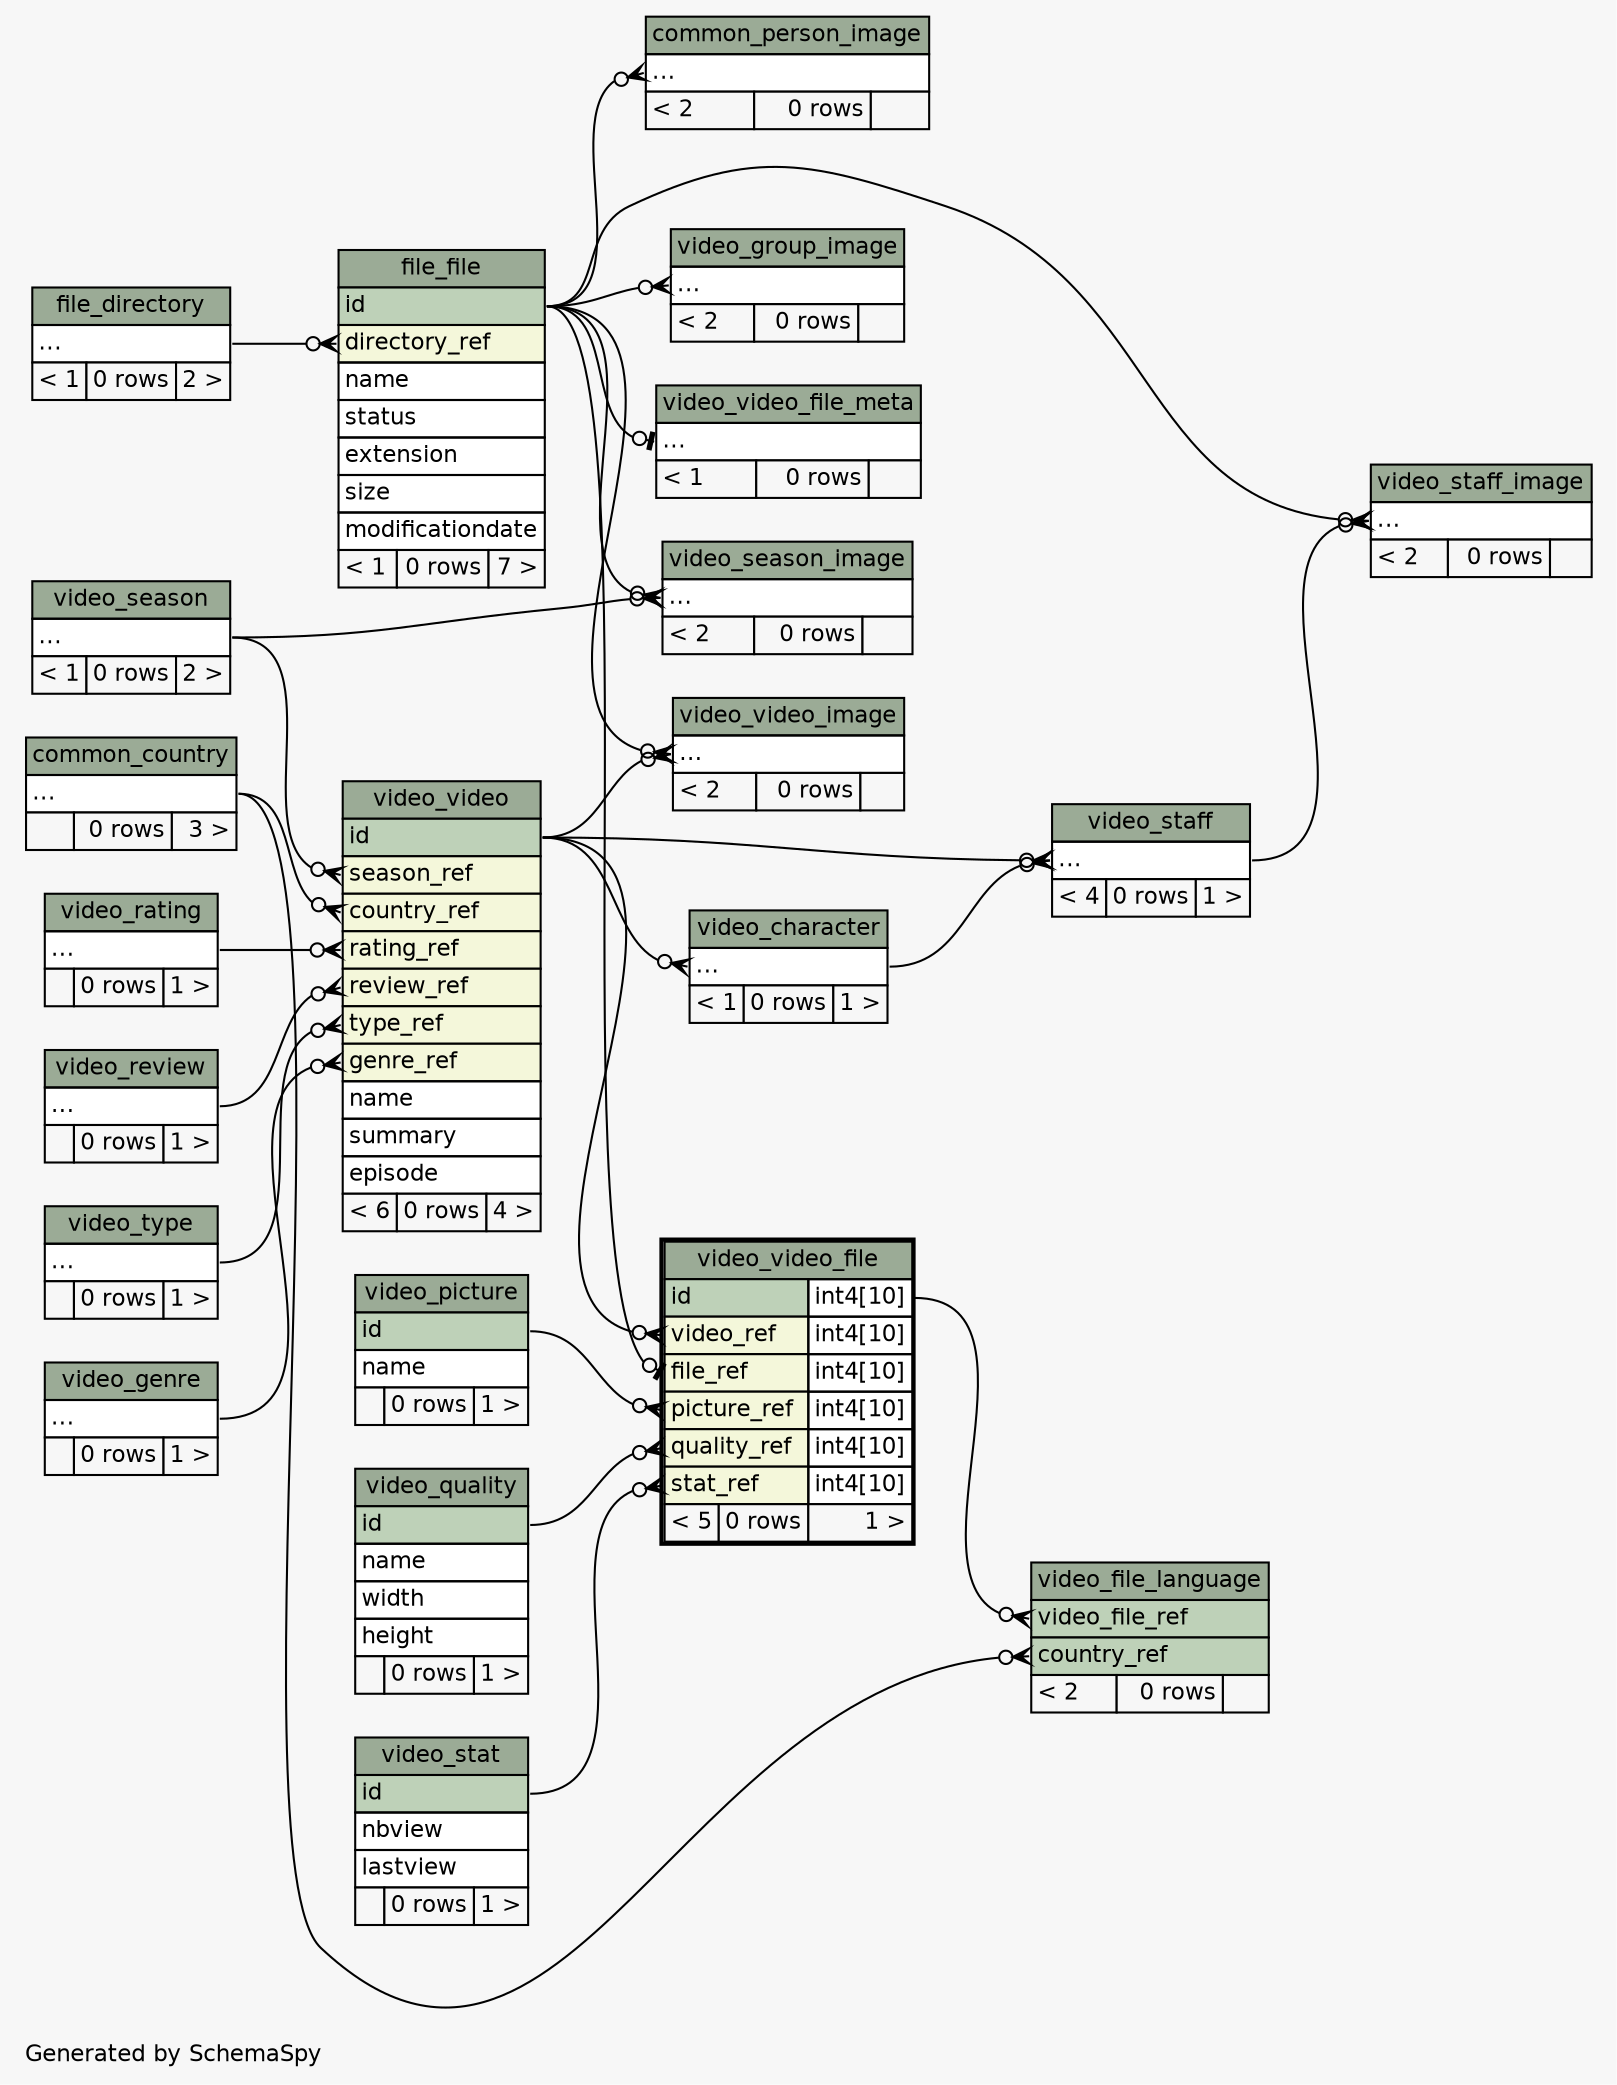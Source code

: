 // dot 2.26.3 on Linux 3.2.0-23-generic
// SchemaSpy rev 590
digraph "twoDegreesRelationshipsDiagram" {
  graph [
    rankdir="RL"
    bgcolor="#f7f7f7"
    label="\nGenerated by SchemaSpy"
    labeljust="l"
    nodesep="0.18"
    ranksep="0.46"
    fontname="Helvetica"
    fontsize="11"
  ];
  node [
    fontname="Helvetica"
    fontsize="11"
    shape="plaintext"
  ];
  edge [
    arrowsize="0.8"
  ];
  "common_person_image":"elipses":w -> "file_file":"id":e [arrowhead=none dir=back arrowtail=crowodot];
  "file_file":"directory_ref":w -> "file_directory":"elipses":e [arrowhead=none dir=back arrowtail=crowodot];
  "video_character":"elipses":w -> "video_video":"id":e [arrowhead=none dir=back arrowtail=crowodot];
  "video_file_language":"country_ref":w -> "common_country":"elipses":e [arrowhead=none dir=back arrowtail=crowodot];
  "video_file_language":"video_file_ref":w -> "video_video_file":"id.type":e [arrowhead=none dir=back arrowtail=crowodot];
  "video_group_image":"elipses":w -> "file_file":"id":e [arrowhead=none dir=back arrowtail=crowodot];
  "video_season_image":"elipses":w -> "file_file":"id":e [arrowhead=none dir=back arrowtail=crowodot];
  "video_season_image":"elipses":w -> "video_season":"elipses":e [arrowhead=none dir=back arrowtail=crowodot];
  "video_staff":"elipses":w -> "video_character":"elipses":e [arrowhead=none dir=back arrowtail=crowodot];
  "video_staff":"elipses":w -> "video_video":"id":e [arrowhead=none dir=back arrowtail=crowodot];
  "video_staff_image":"elipses":w -> "file_file":"id":e [arrowhead=none dir=back arrowtail=crowodot];
  "video_staff_image":"elipses":w -> "video_staff":"elipses":e [arrowhead=none dir=back arrowtail=crowodot];
  "video_video":"country_ref":w -> "common_country":"elipses":e [arrowhead=none dir=back arrowtail=crowodot];
  "video_video":"genre_ref":w -> "video_genre":"elipses":e [arrowhead=none dir=back arrowtail=crowodot];
  "video_video":"rating_ref":w -> "video_rating":"elipses":e [arrowhead=none dir=back arrowtail=crowodot];
  "video_video":"review_ref":w -> "video_review":"elipses":e [arrowhead=none dir=back arrowtail=crowodot];
  "video_video":"season_ref":w -> "video_season":"elipses":e [arrowhead=none dir=back arrowtail=crowodot];
  "video_video":"type_ref":w -> "video_type":"elipses":e [arrowhead=none dir=back arrowtail=crowodot];
  "video_video_file":"file_ref":w -> "file_file":"id":e [arrowhead=none dir=back arrowtail=teeodot];
  "video_video_file":"picture_ref":w -> "video_picture":"id":e [arrowhead=none dir=back arrowtail=crowodot];
  "video_video_file":"quality_ref":w -> "video_quality":"id":e [arrowhead=none dir=back arrowtail=crowodot];
  "video_video_file":"stat_ref":w -> "video_stat":"id":e [arrowhead=none dir=back arrowtail=crowodot];
  "video_video_file":"video_ref":w -> "video_video":"id":e [arrowhead=none dir=back arrowtail=crowodot];
  "video_video_file_meta":"elipses":w -> "file_file":"id":e [arrowhead=none dir=back arrowtail=teeodot];
  "video_video_image":"elipses":w -> "file_file":"id":e [arrowhead=none dir=back arrowtail=crowodot];
  "video_video_image":"elipses":w -> "video_video":"id":e [arrowhead=none dir=back arrowtail=crowodot];
  "common_country" [
    label=<
    <TABLE BORDER="0" CELLBORDER="1" CELLSPACING="0" BGCOLOR="#ffffff">
      <TR><TD COLSPAN="3" BGCOLOR="#9bab96" ALIGN="CENTER">common_country</TD></TR>
      <TR><TD PORT="elipses" COLSPAN="3" ALIGN="LEFT">...</TD></TR>
      <TR><TD ALIGN="LEFT" BGCOLOR="#f7f7f7">  </TD><TD ALIGN="RIGHT" BGCOLOR="#f7f7f7">0 rows</TD><TD ALIGN="RIGHT" BGCOLOR="#f7f7f7">3 &gt;</TD></TR>
    </TABLE>>
    URL="common_country.html"
    tooltip="common_country"
  ];
  "common_person_image" [
    label=<
    <TABLE BORDER="0" CELLBORDER="1" CELLSPACING="0" BGCOLOR="#ffffff">
      <TR><TD COLSPAN="3" BGCOLOR="#9bab96" ALIGN="CENTER">common_person_image</TD></TR>
      <TR><TD PORT="elipses" COLSPAN="3" ALIGN="LEFT">...</TD></TR>
      <TR><TD ALIGN="LEFT" BGCOLOR="#f7f7f7">&lt; 2</TD><TD ALIGN="RIGHT" BGCOLOR="#f7f7f7">0 rows</TD><TD ALIGN="RIGHT" BGCOLOR="#f7f7f7">  </TD></TR>
    </TABLE>>
    URL="common_person_image.html"
    tooltip="common_person_image"
  ];
  "file_directory" [
    label=<
    <TABLE BORDER="0" CELLBORDER="1" CELLSPACING="0" BGCOLOR="#ffffff">
      <TR><TD COLSPAN="3" BGCOLOR="#9bab96" ALIGN="CENTER">file_directory</TD></TR>
      <TR><TD PORT="elipses" COLSPAN="3" ALIGN="LEFT">...</TD></TR>
      <TR><TD ALIGN="LEFT" BGCOLOR="#f7f7f7">&lt; 1</TD><TD ALIGN="RIGHT" BGCOLOR="#f7f7f7">0 rows</TD><TD ALIGN="RIGHT" BGCOLOR="#f7f7f7">2 &gt;</TD></TR>
    </TABLE>>
    URL="file_directory.html"
    tooltip="file_directory"
  ];
  "file_file" [
    label=<
    <TABLE BORDER="0" CELLBORDER="1" CELLSPACING="0" BGCOLOR="#ffffff">
      <TR><TD COLSPAN="3" BGCOLOR="#9bab96" ALIGN="CENTER">file_file</TD></TR>
      <TR><TD PORT="id" COLSPAN="3" BGCOLOR="#bed1b8" ALIGN="LEFT">id</TD></TR>
      <TR><TD PORT="directory_ref" COLSPAN="3" BGCOLOR="#f4f7da" ALIGN="LEFT">directory_ref</TD></TR>
      <TR><TD PORT="name" COLSPAN="3" ALIGN="LEFT">name</TD></TR>
      <TR><TD PORT="status" COLSPAN="3" ALIGN="LEFT">status</TD></TR>
      <TR><TD PORT="extension" COLSPAN="3" ALIGN="LEFT">extension</TD></TR>
      <TR><TD PORT="size" COLSPAN="3" ALIGN="LEFT">size</TD></TR>
      <TR><TD PORT="modificationdate" COLSPAN="3" ALIGN="LEFT">modificationdate</TD></TR>
      <TR><TD ALIGN="LEFT" BGCOLOR="#f7f7f7">&lt; 1</TD><TD ALIGN="RIGHT" BGCOLOR="#f7f7f7">0 rows</TD><TD ALIGN="RIGHT" BGCOLOR="#f7f7f7">7 &gt;</TD></TR>
    </TABLE>>
    URL="file_file.html"
    tooltip="file_file"
  ];
  "video_character" [
    label=<
    <TABLE BORDER="0" CELLBORDER="1" CELLSPACING="0" BGCOLOR="#ffffff">
      <TR><TD COLSPAN="3" BGCOLOR="#9bab96" ALIGN="CENTER">video_character</TD></TR>
      <TR><TD PORT="elipses" COLSPAN="3" ALIGN="LEFT">...</TD></TR>
      <TR><TD ALIGN="LEFT" BGCOLOR="#f7f7f7">&lt; 1</TD><TD ALIGN="RIGHT" BGCOLOR="#f7f7f7">0 rows</TD><TD ALIGN="RIGHT" BGCOLOR="#f7f7f7">1 &gt;</TD></TR>
    </TABLE>>
    URL="video_character.html"
    tooltip="video_character"
  ];
  "video_file_language" [
    label=<
    <TABLE BORDER="0" CELLBORDER="1" CELLSPACING="0" BGCOLOR="#ffffff">
      <TR><TD COLSPAN="3" BGCOLOR="#9bab96" ALIGN="CENTER">video_file_language</TD></TR>
      <TR><TD PORT="video_file_ref" COLSPAN="3" BGCOLOR="#bed1b8" ALIGN="LEFT">video_file_ref</TD></TR>
      <TR><TD PORT="country_ref" COLSPAN="3" BGCOLOR="#bed1b8" ALIGN="LEFT">country_ref</TD></TR>
      <TR><TD ALIGN="LEFT" BGCOLOR="#f7f7f7">&lt; 2</TD><TD ALIGN="RIGHT" BGCOLOR="#f7f7f7">0 rows</TD><TD ALIGN="RIGHT" BGCOLOR="#f7f7f7">  </TD></TR>
    </TABLE>>
    URL="video_file_language.html"
    tooltip="video_file_language"
  ];
  "video_genre" [
    label=<
    <TABLE BORDER="0" CELLBORDER="1" CELLSPACING="0" BGCOLOR="#ffffff">
      <TR><TD COLSPAN="3" BGCOLOR="#9bab96" ALIGN="CENTER">video_genre</TD></TR>
      <TR><TD PORT="elipses" COLSPAN="3" ALIGN="LEFT">...</TD></TR>
      <TR><TD ALIGN="LEFT" BGCOLOR="#f7f7f7">  </TD><TD ALIGN="RIGHT" BGCOLOR="#f7f7f7">0 rows</TD><TD ALIGN="RIGHT" BGCOLOR="#f7f7f7">1 &gt;</TD></TR>
    </TABLE>>
    URL="video_genre.html"
    tooltip="video_genre"
  ];
  "video_group_image" [
    label=<
    <TABLE BORDER="0" CELLBORDER="1" CELLSPACING="0" BGCOLOR="#ffffff">
      <TR><TD COLSPAN="3" BGCOLOR="#9bab96" ALIGN="CENTER">video_group_image</TD></TR>
      <TR><TD PORT="elipses" COLSPAN="3" ALIGN="LEFT">...</TD></TR>
      <TR><TD ALIGN="LEFT" BGCOLOR="#f7f7f7">&lt; 2</TD><TD ALIGN="RIGHT" BGCOLOR="#f7f7f7">0 rows</TD><TD ALIGN="RIGHT" BGCOLOR="#f7f7f7">  </TD></TR>
    </TABLE>>
    URL="video_group_image.html"
    tooltip="video_group_image"
  ];
  "video_picture" [
    label=<
    <TABLE BORDER="0" CELLBORDER="1" CELLSPACING="0" BGCOLOR="#ffffff">
      <TR><TD COLSPAN="3" BGCOLOR="#9bab96" ALIGN="CENTER">video_picture</TD></TR>
      <TR><TD PORT="id" COLSPAN="3" BGCOLOR="#bed1b8" ALIGN="LEFT">id</TD></TR>
      <TR><TD PORT="name" COLSPAN="3" ALIGN="LEFT">name</TD></TR>
      <TR><TD ALIGN="LEFT" BGCOLOR="#f7f7f7">  </TD><TD ALIGN="RIGHT" BGCOLOR="#f7f7f7">0 rows</TD><TD ALIGN="RIGHT" BGCOLOR="#f7f7f7">1 &gt;</TD></TR>
    </TABLE>>
    URL="video_picture.html"
    tooltip="video_picture"
  ];
  "video_quality" [
    label=<
    <TABLE BORDER="0" CELLBORDER="1" CELLSPACING="0" BGCOLOR="#ffffff">
      <TR><TD COLSPAN="3" BGCOLOR="#9bab96" ALIGN="CENTER">video_quality</TD></TR>
      <TR><TD PORT="id" COLSPAN="3" BGCOLOR="#bed1b8" ALIGN="LEFT">id</TD></TR>
      <TR><TD PORT="name" COLSPAN="3" ALIGN="LEFT">name</TD></TR>
      <TR><TD PORT="width" COLSPAN="3" ALIGN="LEFT">width</TD></TR>
      <TR><TD PORT="height" COLSPAN="3" ALIGN="LEFT">height</TD></TR>
      <TR><TD ALIGN="LEFT" BGCOLOR="#f7f7f7">  </TD><TD ALIGN="RIGHT" BGCOLOR="#f7f7f7">0 rows</TD><TD ALIGN="RIGHT" BGCOLOR="#f7f7f7">1 &gt;</TD></TR>
    </TABLE>>
    URL="video_quality.html"
    tooltip="video_quality"
  ];
  "video_rating" [
    label=<
    <TABLE BORDER="0" CELLBORDER="1" CELLSPACING="0" BGCOLOR="#ffffff">
      <TR><TD COLSPAN="3" BGCOLOR="#9bab96" ALIGN="CENTER">video_rating</TD></TR>
      <TR><TD PORT="elipses" COLSPAN="3" ALIGN="LEFT">...</TD></TR>
      <TR><TD ALIGN="LEFT" BGCOLOR="#f7f7f7">  </TD><TD ALIGN="RIGHT" BGCOLOR="#f7f7f7">0 rows</TD><TD ALIGN="RIGHT" BGCOLOR="#f7f7f7">1 &gt;</TD></TR>
    </TABLE>>
    URL="video_rating.html"
    tooltip="video_rating"
  ];
  "video_review" [
    label=<
    <TABLE BORDER="0" CELLBORDER="1" CELLSPACING="0" BGCOLOR="#ffffff">
      <TR><TD COLSPAN="3" BGCOLOR="#9bab96" ALIGN="CENTER">video_review</TD></TR>
      <TR><TD PORT="elipses" COLSPAN="3" ALIGN="LEFT">...</TD></TR>
      <TR><TD ALIGN="LEFT" BGCOLOR="#f7f7f7">  </TD><TD ALIGN="RIGHT" BGCOLOR="#f7f7f7">0 rows</TD><TD ALIGN="RIGHT" BGCOLOR="#f7f7f7">1 &gt;</TD></TR>
    </TABLE>>
    URL="video_review.html"
    tooltip="video_review"
  ];
  "video_season" [
    label=<
    <TABLE BORDER="0" CELLBORDER="1" CELLSPACING="0" BGCOLOR="#ffffff">
      <TR><TD COLSPAN="3" BGCOLOR="#9bab96" ALIGN="CENTER">video_season</TD></TR>
      <TR><TD PORT="elipses" COLSPAN="3" ALIGN="LEFT">...</TD></TR>
      <TR><TD ALIGN="LEFT" BGCOLOR="#f7f7f7">&lt; 1</TD><TD ALIGN="RIGHT" BGCOLOR="#f7f7f7">0 rows</TD><TD ALIGN="RIGHT" BGCOLOR="#f7f7f7">2 &gt;</TD></TR>
    </TABLE>>
    URL="video_season.html"
    tooltip="video_season"
  ];
  "video_season_image" [
    label=<
    <TABLE BORDER="0" CELLBORDER="1" CELLSPACING="0" BGCOLOR="#ffffff">
      <TR><TD COLSPAN="3" BGCOLOR="#9bab96" ALIGN="CENTER">video_season_image</TD></TR>
      <TR><TD PORT="elipses" COLSPAN="3" ALIGN="LEFT">...</TD></TR>
      <TR><TD ALIGN="LEFT" BGCOLOR="#f7f7f7">&lt; 2</TD><TD ALIGN="RIGHT" BGCOLOR="#f7f7f7">0 rows</TD><TD ALIGN="RIGHT" BGCOLOR="#f7f7f7">  </TD></TR>
    </TABLE>>
    URL="video_season_image.html"
    tooltip="video_season_image"
  ];
  "video_staff" [
    label=<
    <TABLE BORDER="0" CELLBORDER="1" CELLSPACING="0" BGCOLOR="#ffffff">
      <TR><TD COLSPAN="3" BGCOLOR="#9bab96" ALIGN="CENTER">video_staff</TD></TR>
      <TR><TD PORT="elipses" COLSPAN="3" ALIGN="LEFT">...</TD></TR>
      <TR><TD ALIGN="LEFT" BGCOLOR="#f7f7f7">&lt; 4</TD><TD ALIGN="RIGHT" BGCOLOR="#f7f7f7">0 rows</TD><TD ALIGN="RIGHT" BGCOLOR="#f7f7f7">1 &gt;</TD></TR>
    </TABLE>>
    URL="video_staff.html"
    tooltip="video_staff"
  ];
  "video_staff_image" [
    label=<
    <TABLE BORDER="0" CELLBORDER="1" CELLSPACING="0" BGCOLOR="#ffffff">
      <TR><TD COLSPAN="3" BGCOLOR="#9bab96" ALIGN="CENTER">video_staff_image</TD></TR>
      <TR><TD PORT="elipses" COLSPAN="3" ALIGN="LEFT">...</TD></TR>
      <TR><TD ALIGN="LEFT" BGCOLOR="#f7f7f7">&lt; 2</TD><TD ALIGN="RIGHT" BGCOLOR="#f7f7f7">0 rows</TD><TD ALIGN="RIGHT" BGCOLOR="#f7f7f7">  </TD></TR>
    </TABLE>>
    URL="video_staff_image.html"
    tooltip="video_staff_image"
  ];
  "video_stat" [
    label=<
    <TABLE BORDER="0" CELLBORDER="1" CELLSPACING="0" BGCOLOR="#ffffff">
      <TR><TD COLSPAN="3" BGCOLOR="#9bab96" ALIGN="CENTER">video_stat</TD></TR>
      <TR><TD PORT="id" COLSPAN="3" BGCOLOR="#bed1b8" ALIGN="LEFT">id</TD></TR>
      <TR><TD PORT="nbview" COLSPAN="3" ALIGN="LEFT">nbview</TD></TR>
      <TR><TD PORT="lastview" COLSPAN="3" ALIGN="LEFT">lastview</TD></TR>
      <TR><TD ALIGN="LEFT" BGCOLOR="#f7f7f7">  </TD><TD ALIGN="RIGHT" BGCOLOR="#f7f7f7">0 rows</TD><TD ALIGN="RIGHT" BGCOLOR="#f7f7f7">1 &gt;</TD></TR>
    </TABLE>>
    URL="video_stat.html"
    tooltip="video_stat"
  ];
  "video_type" [
    label=<
    <TABLE BORDER="0" CELLBORDER="1" CELLSPACING="0" BGCOLOR="#ffffff">
      <TR><TD COLSPAN="3" BGCOLOR="#9bab96" ALIGN="CENTER">video_type</TD></TR>
      <TR><TD PORT="elipses" COLSPAN="3" ALIGN="LEFT">...</TD></TR>
      <TR><TD ALIGN="LEFT" BGCOLOR="#f7f7f7">  </TD><TD ALIGN="RIGHT" BGCOLOR="#f7f7f7">0 rows</TD><TD ALIGN="RIGHT" BGCOLOR="#f7f7f7">1 &gt;</TD></TR>
    </TABLE>>
    URL="video_type.html"
    tooltip="video_type"
  ];
  "video_video" [
    label=<
    <TABLE BORDER="0" CELLBORDER="1" CELLSPACING="0" BGCOLOR="#ffffff">
      <TR><TD COLSPAN="3" BGCOLOR="#9bab96" ALIGN="CENTER">video_video</TD></TR>
      <TR><TD PORT="id" COLSPAN="3" BGCOLOR="#bed1b8" ALIGN="LEFT">id</TD></TR>
      <TR><TD PORT="season_ref" COLSPAN="3" BGCOLOR="#f4f7da" ALIGN="LEFT">season_ref</TD></TR>
      <TR><TD PORT="country_ref" COLSPAN="3" BGCOLOR="#f4f7da" ALIGN="LEFT">country_ref</TD></TR>
      <TR><TD PORT="rating_ref" COLSPAN="3" BGCOLOR="#f4f7da" ALIGN="LEFT">rating_ref</TD></TR>
      <TR><TD PORT="review_ref" COLSPAN="3" BGCOLOR="#f4f7da" ALIGN="LEFT">review_ref</TD></TR>
      <TR><TD PORT="type_ref" COLSPAN="3" BGCOLOR="#f4f7da" ALIGN="LEFT">type_ref</TD></TR>
      <TR><TD PORT="genre_ref" COLSPAN="3" BGCOLOR="#f4f7da" ALIGN="LEFT">genre_ref</TD></TR>
      <TR><TD PORT="name" COLSPAN="3" ALIGN="LEFT">name</TD></TR>
      <TR><TD PORT="summary" COLSPAN="3" ALIGN="LEFT">summary</TD></TR>
      <TR><TD PORT="episode" COLSPAN="3" ALIGN="LEFT">episode</TD></TR>
      <TR><TD ALIGN="LEFT" BGCOLOR="#f7f7f7">&lt; 6</TD><TD ALIGN="RIGHT" BGCOLOR="#f7f7f7">0 rows</TD><TD ALIGN="RIGHT" BGCOLOR="#f7f7f7">4 &gt;</TD></TR>
    </TABLE>>
    URL="video_video.html"
    tooltip="video_video"
  ];
  "video_video_file" [
    label=<
    <TABLE BORDER="2" CELLBORDER="1" CELLSPACING="0" BGCOLOR="#ffffff">
      <TR><TD COLSPAN="3" BGCOLOR="#9bab96" ALIGN="CENTER">video_video_file</TD></TR>
      <TR><TD PORT="id" COLSPAN="2" BGCOLOR="#bed1b8" ALIGN="LEFT">id</TD><TD PORT="id.type" ALIGN="LEFT">int4[10]</TD></TR>
      <TR><TD PORT="video_ref" COLSPAN="2" BGCOLOR="#f4f7da" ALIGN="LEFT">video_ref</TD><TD PORT="video_ref.type" ALIGN="LEFT">int4[10]</TD></TR>
      <TR><TD PORT="file_ref" COLSPAN="2" BGCOLOR="#f4f7da" ALIGN="LEFT">file_ref</TD><TD PORT="file_ref.type" ALIGN="LEFT">int4[10]</TD></TR>
      <TR><TD PORT="picture_ref" COLSPAN="2" BGCOLOR="#f4f7da" ALIGN="LEFT">picture_ref</TD><TD PORT="picture_ref.type" ALIGN="LEFT">int4[10]</TD></TR>
      <TR><TD PORT="quality_ref" COLSPAN="2" BGCOLOR="#f4f7da" ALIGN="LEFT">quality_ref</TD><TD PORT="quality_ref.type" ALIGN="LEFT">int4[10]</TD></TR>
      <TR><TD PORT="stat_ref" COLSPAN="2" BGCOLOR="#f4f7da" ALIGN="LEFT">stat_ref</TD><TD PORT="stat_ref.type" ALIGN="LEFT">int4[10]</TD></TR>
      <TR><TD ALIGN="LEFT" BGCOLOR="#f7f7f7">&lt; 5</TD><TD ALIGN="RIGHT" BGCOLOR="#f7f7f7">0 rows</TD><TD ALIGN="RIGHT" BGCOLOR="#f7f7f7">1 &gt;</TD></TR>
    </TABLE>>
    URL="video_video_file.html"
    tooltip="video_video_file"
  ];
  "video_video_file_meta" [
    label=<
    <TABLE BORDER="0" CELLBORDER="1" CELLSPACING="0" BGCOLOR="#ffffff">
      <TR><TD COLSPAN="3" BGCOLOR="#9bab96" ALIGN="CENTER">video_video_file_meta</TD></TR>
      <TR><TD PORT="elipses" COLSPAN="3" ALIGN="LEFT">...</TD></TR>
      <TR><TD ALIGN="LEFT" BGCOLOR="#f7f7f7">&lt; 1</TD><TD ALIGN="RIGHT" BGCOLOR="#f7f7f7">0 rows</TD><TD ALIGN="RIGHT" BGCOLOR="#f7f7f7">  </TD></TR>
    </TABLE>>
    URL="video_video_file_meta.html"
    tooltip="video_video_file_meta"
  ];
  "video_video_image" [
    label=<
    <TABLE BORDER="0" CELLBORDER="1" CELLSPACING="0" BGCOLOR="#ffffff">
      <TR><TD COLSPAN="3" BGCOLOR="#9bab96" ALIGN="CENTER">video_video_image</TD></TR>
      <TR><TD PORT="elipses" COLSPAN="3" ALIGN="LEFT">...</TD></TR>
      <TR><TD ALIGN="LEFT" BGCOLOR="#f7f7f7">&lt; 2</TD><TD ALIGN="RIGHT" BGCOLOR="#f7f7f7">0 rows</TD><TD ALIGN="RIGHT" BGCOLOR="#f7f7f7">  </TD></TR>
    </TABLE>>
    URL="video_video_image.html"
    tooltip="video_video_image"
  ];
}
